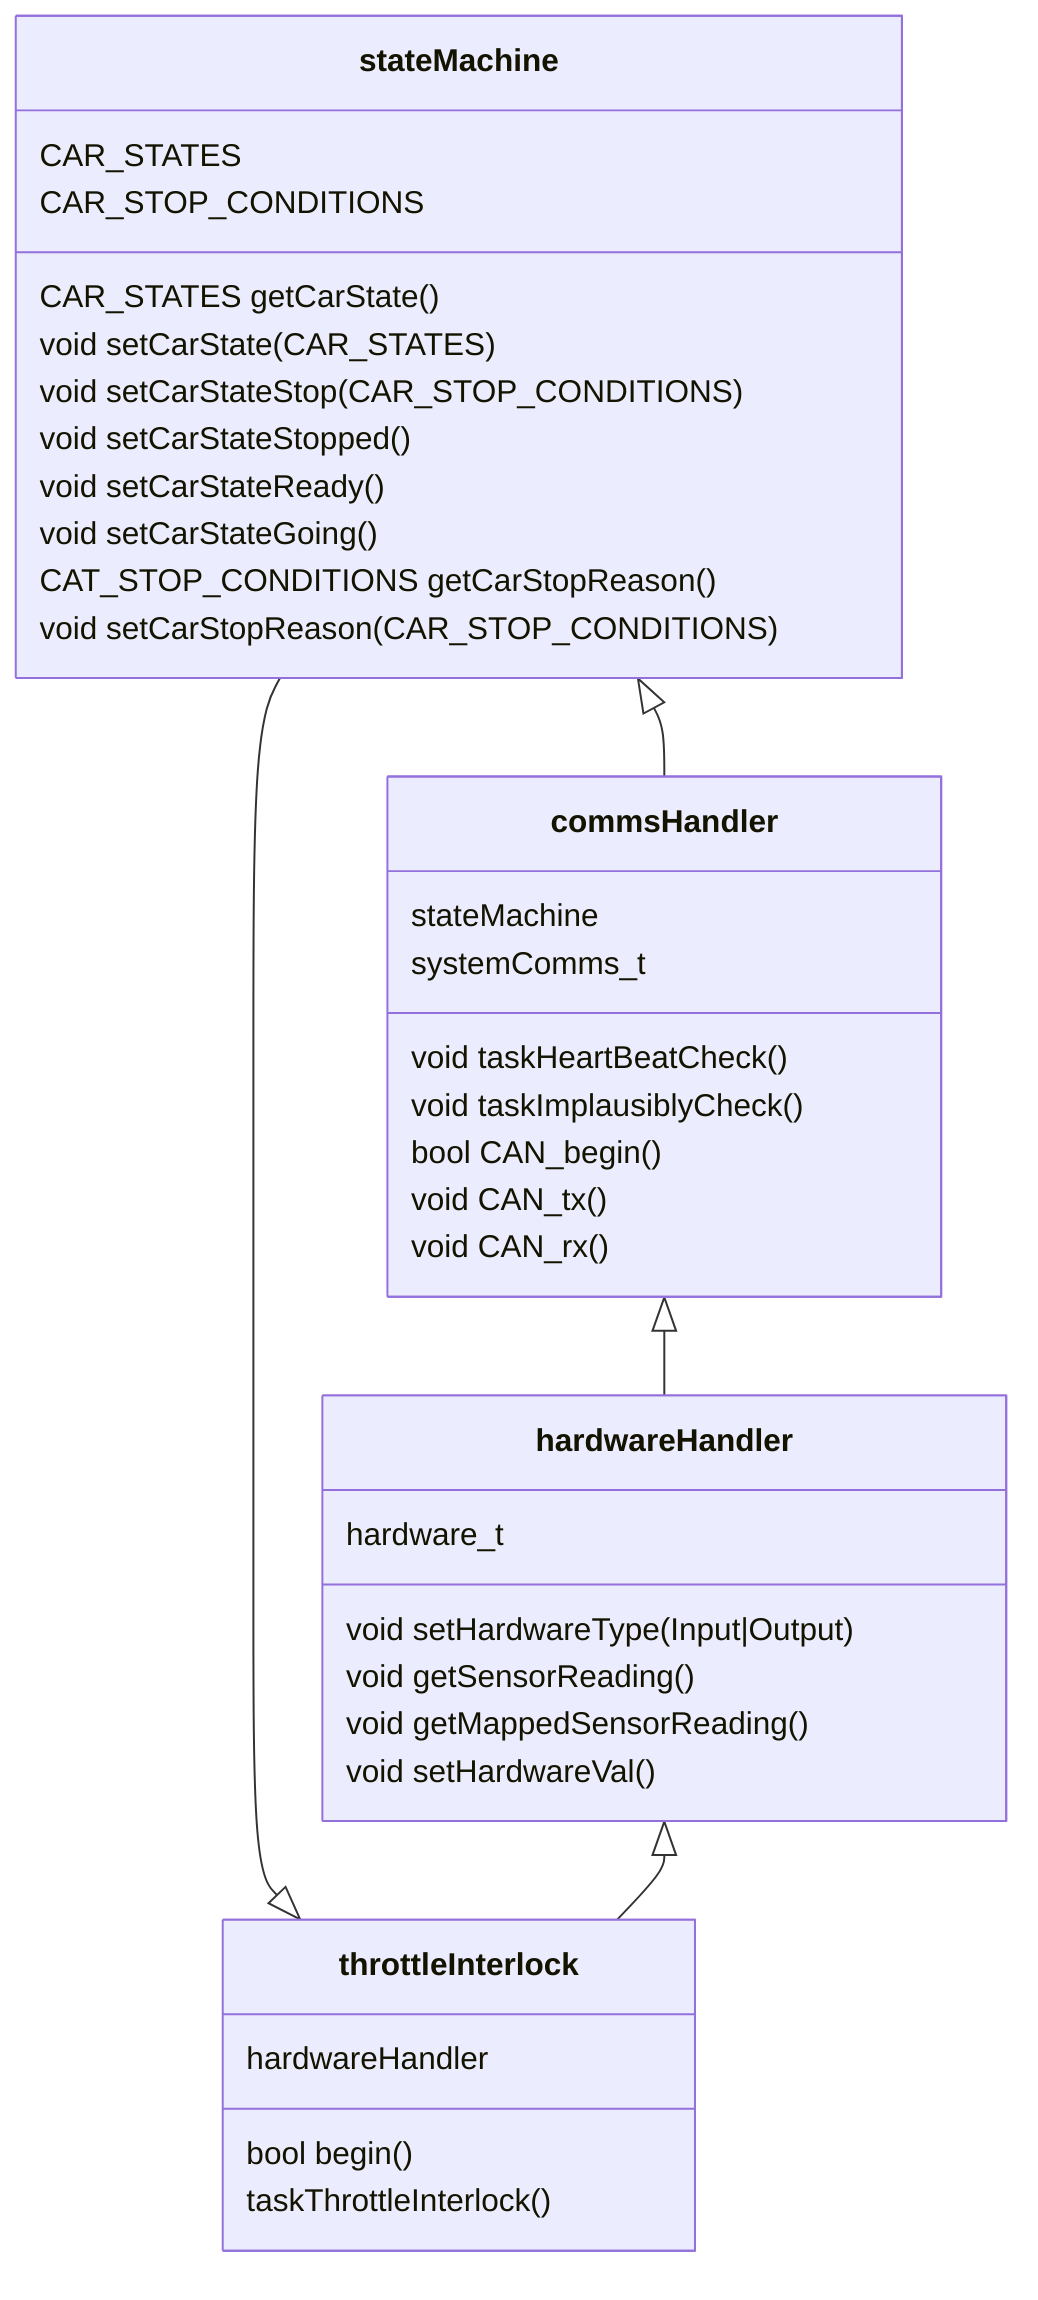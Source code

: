 classDiagram

    class stateMachine{
        CAR_STATES
        CAR_STOP_CONDITIONS

        CAR_STATES getCarState()
        void setCarState(CAR_STATES)
        void setCarStateStop(CAR_STOP_CONDITIONS)
        void setCarStateStopped()
        void setCarStateReady()
        void setCarStateGoing()
        
        CAT_STOP_CONDITIONS getCarStopReason()
        void setCarStopReason(CAR_STOP_CONDITIONS)
    }

    stateMachine <|-- commsHandler
    stateMachine --|> throttleInterlock

    class commsHandler{
        stateMachine
        systemComms_t

        void taskHeartBeatCheck()
        void taskImplausiblyCheck()
        bool CAN_begin()
        void CAN_tx()
        void CAN_rx()
    }

    class throttleInterlock{
        hardwareHandler
        bool begin()
        taskThrottleInterlock()
    }


    commsHandler <|-- hardwareHandler
    hardwareHandler <|-- throttleInterlock

    class hardwareHandler{
        hardware_t

        void setHardwareType(Input|Output)
        void getSensorReading()
        void getMappedSensorReading()
        void setHardwareVal()
    }
